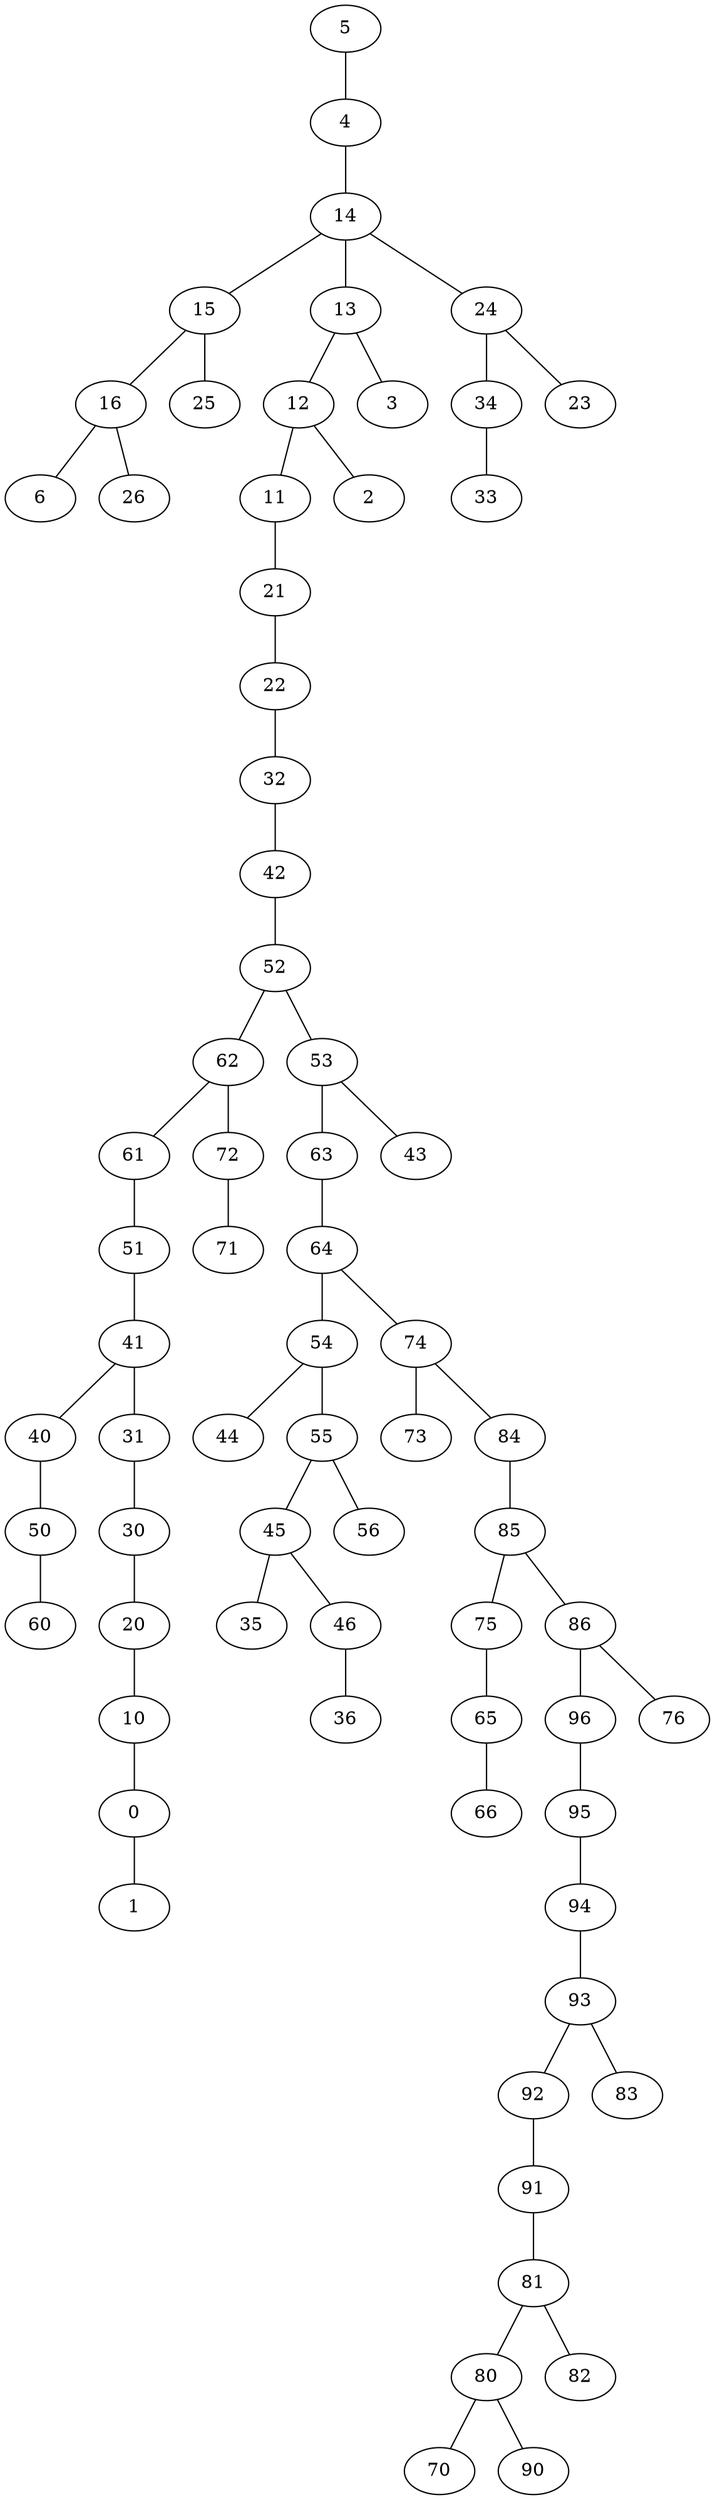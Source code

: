 graph{
80 -- 70;
61 -- 51;
0 -- 1;
62 -- 72;
45 -- 35;
65 -- 66;
52 -- 62;
62 -- 61;
51 -- 41;
75 -- 65;
54 -- 44;
11 -- 21;
63 -- 64;
55 -- 56;
80 -- 90;
34 -- 33;
64 -- 54;
41 -- 40;
32 -- 42;
15 -- 16;
53 -- 63;
46 -- 36;
53 -- 43;
40 -- 50;
16 -- 6;
72 -- 71;
12 -- 2;
50 -- 60;
13 -- 3;
45 -- 46;
13 -- 12;
86 -- 96;
93 -- 92;
16 -- 26;
91 -- 81;
85 -- 75;
41 -- 31;
12 -- 11;
74 -- 73;
81 -- 80;
86 -- 76;
52 -- 53;
84 -- 85;
31 -- 30;
54 -- 55;
74 -- 84;
55 -- 45;
96 -- 95;
24 -- 34;
94 -- 93;
81 -- 82;
14 -- 24;
30 -- 20;
21 -- 22;
14 -- 13;
22 -- 32;
85 -- 86;
14 -- 15;
24 -- 23;
20 -- 10;
95 -- 94;
5 -- 4;
4 -- 14;
42 -- 52;
10 -- 0;
64 -- 74;
93 -- 83;
15 -- 25;
92 -- 91;
}
